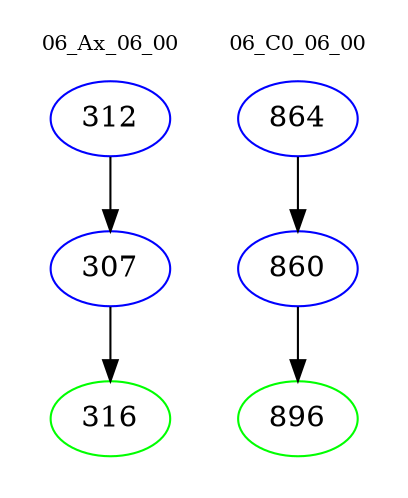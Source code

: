 digraph{
subgraph cluster_0 {
color = white
label = "06_Ax_06_00";
fontsize=10;
T0_312 [label="312", color="blue"]
T0_312 -> T0_307 [color="black"]
T0_307 [label="307", color="blue"]
T0_307 -> T0_316 [color="black"]
T0_316 [label="316", color="green"]
}
subgraph cluster_1 {
color = white
label = "06_C0_06_00";
fontsize=10;
T1_864 [label="864", color="blue"]
T1_864 -> T1_860 [color="black"]
T1_860 [label="860", color="blue"]
T1_860 -> T1_896 [color="black"]
T1_896 [label="896", color="green"]
}
}
